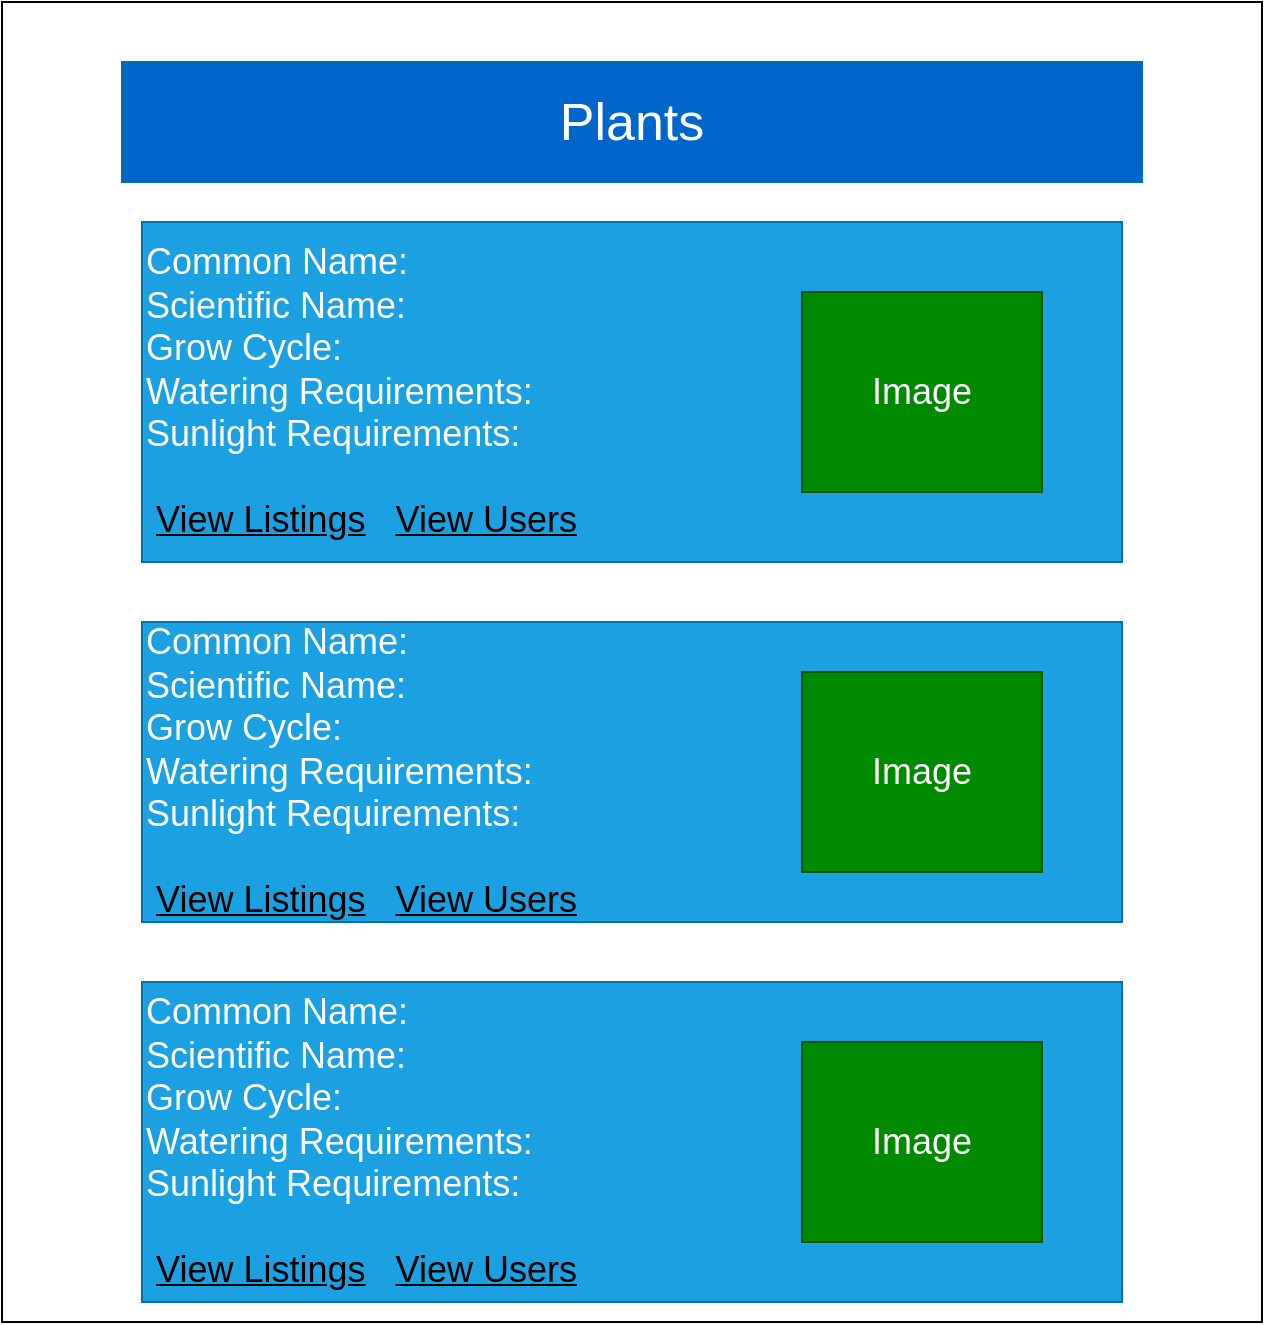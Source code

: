 <mxfile>
    <diagram id="nLn3GhfT7bZj5KlweuBz" name="Page-1">
        <mxGraphModel dx="1309" dy="681" grid="1" gridSize="10" guides="1" tooltips="1" connect="1" arrows="1" fold="1" page="1" pageScale="1" pageWidth="850" pageHeight="1100" math="0" shadow="0">
            <root>
                <mxCell id="0"/>
                <mxCell id="1" parent="0"/>
                <mxCell id="2" value="" style="whiteSpace=wrap;html=1;" vertex="1" parent="1">
                    <mxGeometry x="100" y="30" width="630" height="660" as="geometry"/>
                </mxCell>
                <mxCell id="3" value="&lt;font style=&quot;font-size: 26px;&quot;&gt;Plants&lt;/font&gt;" style="whiteSpace=wrap;html=1;fillColor=#0066CC;fontColor=#ffffff;strokeColor=#006EAF;" vertex="1" parent="1">
                    <mxGeometry x="160" y="60" width="510" height="60" as="geometry"/>
                </mxCell>
                <mxCell id="4" value="Common Name:&amp;nbsp;&lt;br&gt;Scientific Name:&lt;br&gt;Grow Cycle:&lt;br&gt;Watering Requirements:&lt;br&gt;Sunlight Requirements:&lt;br&gt;&lt;br style=&quot;font-size: 16px;&quot;&gt;&amp;nbsp;&lt;font color=&quot;#000000&quot;&gt;&lt;u&gt;View Listings&lt;/u&gt;&lt;/font&gt;&amp;nbsp; &amp;nbsp;&lt;font color=&quot;#000000&quot;&gt;&lt;u&gt;View Users&lt;/u&gt;&amp;nbsp;&lt;/font&gt; &amp;nbsp; &amp;nbsp; &amp;nbsp; &amp;nbsp;&amp;nbsp;" style="whiteSpace=wrap;html=1;fontSize=18;fillColor=#1ba1e2;fontColor=#ffffff;strokeColor=#006EAF;align=left;" vertex="1" parent="1">
                    <mxGeometry x="170" y="140" width="490" height="170" as="geometry"/>
                </mxCell>
                <mxCell id="5" value="Image" style="whiteSpace=wrap;html=1;fontSize=18;fillColor=#008a00;fontColor=#ffffff;strokeColor=#005700;" vertex="1" parent="1">
                    <mxGeometry x="500" y="175" width="120" height="100" as="geometry"/>
                </mxCell>
                <mxCell id="6" value="Common Name:&amp;nbsp;&lt;br&gt;Scientific Name:&lt;br&gt;Grow Cycle:&lt;br&gt;Watering Requirements:&lt;br&gt;Sunlight Requirements:&lt;br&gt;&lt;br style=&quot;font-size: 16px;&quot;&gt;&amp;nbsp;&lt;font color=&quot;#000000&quot;&gt;&lt;u&gt;View Listings&lt;/u&gt;&lt;/font&gt;&amp;nbsp; &amp;nbsp;&lt;font color=&quot;#000000&quot;&gt;&lt;u&gt;View Users&lt;/u&gt;&amp;nbsp;&lt;/font&gt; &amp;nbsp; &amp;nbsp; &amp;nbsp; &amp;nbsp;&amp;nbsp;" style="whiteSpace=wrap;html=1;fontSize=18;fillColor=#1ba1e2;fontColor=#ffffff;strokeColor=#006EAF;align=left;" vertex="1" parent="1">
                    <mxGeometry x="170" y="340" width="490" height="150" as="geometry"/>
                </mxCell>
                <mxCell id="7" value="Image" style="whiteSpace=wrap;html=1;fontSize=18;fillColor=#008a00;fontColor=#ffffff;strokeColor=#005700;" vertex="1" parent="1">
                    <mxGeometry x="500" y="365" width="120" height="100" as="geometry"/>
                </mxCell>
                <mxCell id="8" value="Common Name:&amp;nbsp;&lt;br&gt;Scientific Name:&lt;br&gt;Grow Cycle:&lt;br&gt;Watering Requirements:&lt;br&gt;Sunlight Requirements:&lt;br&gt;&lt;br style=&quot;font-size: 16px;&quot;&gt;&amp;nbsp;&lt;font color=&quot;#000000&quot;&gt;&lt;u&gt;View Listings&lt;/u&gt;&lt;/font&gt;&amp;nbsp; &amp;nbsp;&lt;font color=&quot;#000000&quot;&gt;&lt;u&gt;View Users&lt;/u&gt;&amp;nbsp;&lt;/font&gt; &amp;nbsp; &amp;nbsp; &amp;nbsp; &amp;nbsp;&amp;nbsp;" style="whiteSpace=wrap;html=1;fontSize=18;fillColor=#1ba1e2;fontColor=#ffffff;strokeColor=#006EAF;align=left;" vertex="1" parent="1">
                    <mxGeometry x="170" y="520" width="490" height="160" as="geometry"/>
                </mxCell>
                <mxCell id="9" value="Image" style="whiteSpace=wrap;html=1;fontSize=18;fillColor=#008a00;fontColor=#ffffff;strokeColor=#005700;" vertex="1" parent="1">
                    <mxGeometry x="500" y="550" width="120" height="100" as="geometry"/>
                </mxCell>
            </root>
        </mxGraphModel>
    </diagram>
</mxfile>